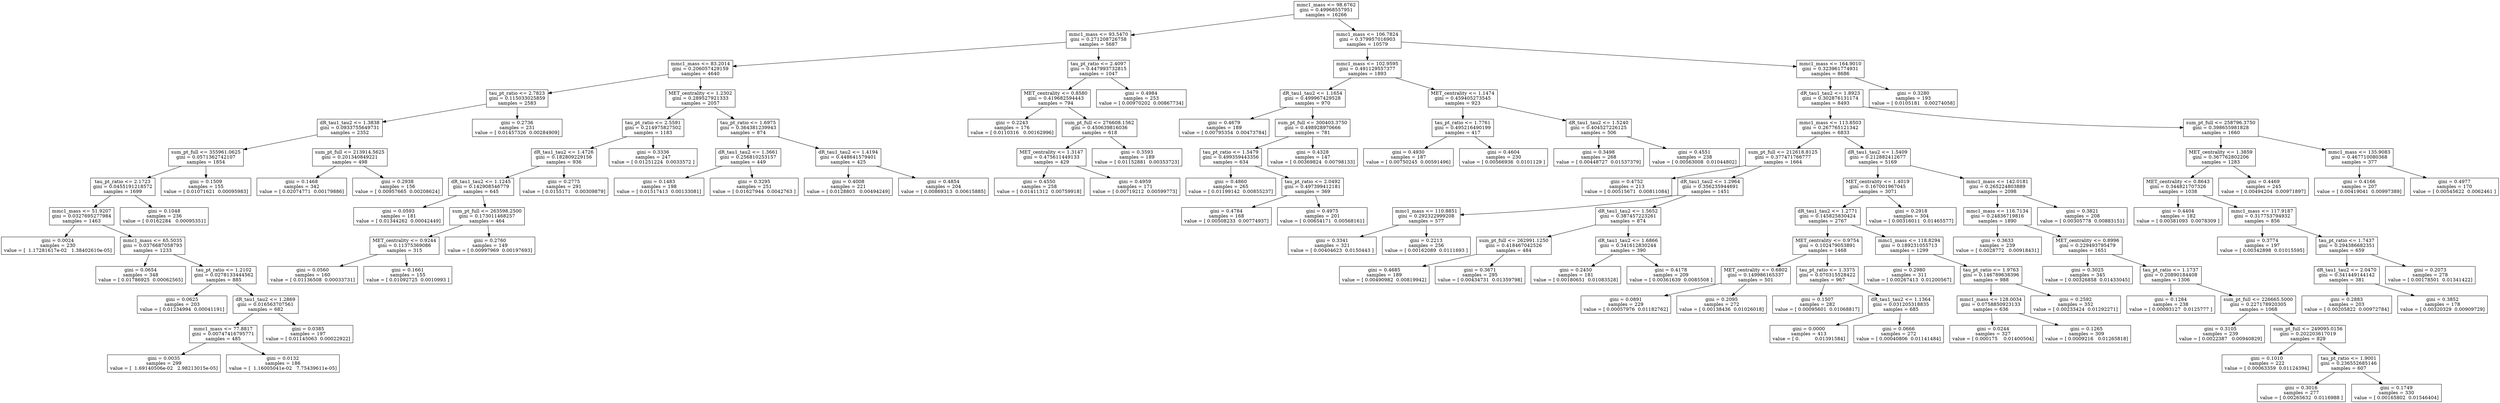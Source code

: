 digraph Tree {
0 [label="mmc1_mass <= 98.6762\ngini = 0.49968557951\nsamples = 16266", shape="box"] ;
1 [label="mmc1_mass <= 93.5470\ngini = 0.271208726758\nsamples = 5687", shape="box"] ;
0 -> 1 ;
2 [label="mmc1_mass <= 83.2014\ngini = 0.206057429159\nsamples = 4640", shape="box"] ;
1 -> 2 ;
3 [label="tau_pt_ratio <= 2.7823\ngini = 0.115033025859\nsamples = 2583", shape="box"] ;
2 -> 3 ;
4 [label="dR_tau1_tau2 <= 1.3838\ngini = 0.0933755649731\nsamples = 2352", shape="box"] ;
3 -> 4 ;
5 [label="sum_pt_full <= 355961.0625\ngini = 0.0571362742107\nsamples = 1854", shape="box"] ;
4 -> 5 ;
6 [label="tau_pt_ratio <= 2.1723\ngini = 0.0455191218572\nsamples = 1699", shape="box"] ;
5 -> 6 ;
7 [label="mmc1_mass <= 51.9207\ngini = 0.0327695277984\nsamples = 1463", shape="box"] ;
6 -> 7 ;
8 [label="gini = 0.0024\nsamples = 230\nvalue = [  1.17281617e-02   1.38402610e-05]", shape="box"] ;
7 -> 8 ;
9 [label="mmc1_mass <= 65.5035\ngini = 0.0376687058793\nsamples = 1233", shape="box"] ;
7 -> 9 ;
10 [label="gini = 0.0654\nsamples = 348\nvalue = [ 0.01786925  0.00062565]", shape="box"] ;
9 -> 10 ;
11 [label="tau_pt_ratio <= 1.2102\ngini = 0.0278133444562\nsamples = 885", shape="box"] ;
9 -> 11 ;
12 [label="gini = 0.0625\nsamples = 203\nvalue = [ 0.01234994  0.00041191]", shape="box"] ;
11 -> 12 ;
13 [label="dR_tau1_tau2 <= 1.2869\ngini = 0.016563707561\nsamples = 682", shape="box"] ;
11 -> 13 ;
14 [label="mmc1_mass <= 77.8817\ngini = 0.00747416795771\nsamples = 485", shape="box"] ;
13 -> 14 ;
15 [label="gini = 0.0035\nsamples = 299\nvalue = [  1.69140506e-02   2.98213015e-05]", shape="box"] ;
14 -> 15 ;
16 [label="gini = 0.0132\nsamples = 186\nvalue = [  1.16005041e-02   7.75439611e-05]", shape="box"] ;
14 -> 16 ;
17 [label="gini = 0.0385\nsamples = 197\nvalue = [ 0.01145063  0.00022922]", shape="box"] ;
13 -> 17 ;
18 [label="gini = 0.1048\nsamples = 236\nvalue = [ 0.0162284   0.00095351]", shape="box"] ;
6 -> 18 ;
19 [label="gini = 0.1509\nsamples = 155\nvalue = [ 0.01071621  0.00095983]", shape="box"] ;
5 -> 19 ;
20 [label="sum_pt_full <= 213914.5625\ngini = 0.201340849221\nsamples = 498", shape="box"] ;
4 -> 20 ;
21 [label="gini = 0.1468\nsamples = 342\nvalue = [ 0.02074771  0.00179886]", shape="box"] ;
20 -> 21 ;
22 [label="gini = 0.2938\nsamples = 156\nvalue = [ 0.00957665  0.00208624]", shape="box"] ;
20 -> 22 ;
23 [label="gini = 0.2736\nsamples = 231\nvalue = [ 0.01457326  0.00284909]", shape="box"] ;
3 -> 23 ;
24 [label="MET_centrality <= 1.2302\ngini = 0.289527921333\nsamples = 2057", shape="box"] ;
2 -> 24 ;
25 [label="tau_pt_ratio <= 2.5591\ngini = 0.214975827502\nsamples = 1183", shape="box"] ;
24 -> 25 ;
26 [label="dR_tau1_tau2 <= 1.4726\ngini = 0.182809229156\nsamples = 936", shape="box"] ;
25 -> 26 ;
27 [label="dR_tau1_tau2 <= 1.1245\ngini = 0.142908546779\nsamples = 645", shape="box"] ;
26 -> 27 ;
28 [label="gini = 0.0593\nsamples = 181\nvalue = [ 0.01344262  0.00042449]", shape="box"] ;
27 -> 28 ;
29 [label="sum_pt_full <= 263598.2500\ngini = 0.173011468257\nsamples = 464", shape="box"] ;
27 -> 29 ;
30 [label="MET_centrality <= 0.9244\ngini = 0.11375369086\nsamples = 315", shape="box"] ;
29 -> 30 ;
31 [label="gini = 0.0560\nsamples = 160\nvalue = [ 0.01136508  0.00033731]", shape="box"] ;
30 -> 31 ;
32 [label="gini = 0.1661\nsamples = 155\nvalue = [ 0.01092725  0.0010993 ]", shape="box"] ;
30 -> 32 ;
33 [label="gini = 0.2760\nsamples = 149\nvalue = [ 0.00997969  0.00197693]", shape="box"] ;
29 -> 33 ;
34 [label="gini = 0.2775\nsamples = 291\nvalue = [ 0.0155171   0.00309879]", shape="box"] ;
26 -> 34 ;
35 [label="gini = 0.3336\nsamples = 247\nvalue = [ 0.01251224  0.0033572 ]", shape="box"] ;
25 -> 35 ;
36 [label="tau_pt_ratio <= 1.6975\ngini = 0.364381239943\nsamples = 874", shape="box"] ;
24 -> 36 ;
37 [label="dR_tau1_tau2 <= 1.3661\ngini = 0.256810253157\nsamples = 449", shape="box"] ;
36 -> 37 ;
38 [label="gini = 0.1483\nsamples = 198\nvalue = [ 0.01517413  0.00133081]", shape="box"] ;
37 -> 38 ;
39 [label="gini = 0.3295\nsamples = 251\nvalue = [ 0.01627944  0.0042763 ]", shape="box"] ;
37 -> 39 ;
40 [label="dR_tau1_tau2 <= 1.4194\ngini = 0.448641579401\nsamples = 425", shape="box"] ;
36 -> 40 ;
41 [label="gini = 0.4008\nsamples = 221\nvalue = [ 0.0128803   0.00494249]", shape="box"] ;
40 -> 41 ;
42 [label="gini = 0.4854\nsamples = 204\nvalue = [ 0.00869313  0.00615885]", shape="box"] ;
40 -> 42 ;
43 [label="tau_pt_ratio <= 2.4097\ngini = 0.447993732815\nsamples = 1047", shape="box"] ;
1 -> 43 ;
44 [label="MET_centrality <= 0.8580\ngini = 0.419682594443\nsamples = 794", shape="box"] ;
43 -> 44 ;
45 [label="gini = 0.2243\nsamples = 176\nvalue = [ 0.0110316   0.00162996]", shape="box"] ;
44 -> 45 ;
46 [label="sum_pt_full <= 276608.1562\ngini = 0.450639816036\nsamples = 618", shape="box"] ;
44 -> 46 ;
47 [label="MET_centrality <= 1.3147\ngini = 0.475611449133\nsamples = 429", shape="box"] ;
46 -> 47 ;
48 [label="gini = 0.4550\nsamples = 258\nvalue = [ 0.01411312  0.00759918]", shape="box"] ;
47 -> 48 ;
49 [label="gini = 0.4959\nsamples = 171\nvalue = [ 0.00719212  0.00599773]", shape="box"] ;
47 -> 49 ;
50 [label="gini = 0.3593\nsamples = 189\nvalue = [ 0.01152881  0.00353723]", shape="box"] ;
46 -> 50 ;
51 [label="gini = 0.4984\nsamples = 253\nvalue = [ 0.00970202  0.00867734]", shape="box"] ;
43 -> 51 ;
52 [label="mmc1_mass <= 106.7824\ngini = 0.379957016903\nsamples = 10579", shape="box"] ;
0 -> 52 ;
53 [label="mmc1_mass <= 102.9595\ngini = 0.491129557377\nsamples = 1893", shape="box"] ;
52 -> 53 ;
54 [label="dR_tau1_tau2 <= 1.1654\ngini = 0.499967429528\nsamples = 970", shape="box"] ;
53 -> 54 ;
55 [label="gini = 0.4679\nsamples = 189\nvalue = [ 0.00795354  0.00473784]", shape="box"] ;
54 -> 55 ;
56 [label="sum_pt_full <= 300403.3750\ngini = 0.498928970666\nsamples = 781", shape="box"] ;
54 -> 56 ;
57 [label="tau_pt_ratio <= 1.5479\ngini = 0.499359443356\nsamples = 634", shape="box"] ;
56 -> 57 ;
58 [label="gini = 0.4860\nsamples = 265\nvalue = [ 0.01199142  0.00855237]", shape="box"] ;
57 -> 58 ;
59 [label="tau_pt_ratio <= 2.0492\ngini = 0.497399412181\nsamples = 369", shape="box"] ;
57 -> 59 ;
60 [label="gini = 0.4784\nsamples = 168\nvalue = [ 0.00508233  0.00774937]", shape="box"] ;
59 -> 60 ;
61 [label="gini = 0.4975\nsamples = 201\nvalue = [ 0.00654171  0.00568161]", shape="box"] ;
59 -> 61 ;
62 [label="gini = 0.4328\nsamples = 147\nvalue = [ 0.00369824  0.00798133]", shape="box"] ;
56 -> 62 ;
63 [label="MET_centrality <= 1.1474\ngini = 0.459405273545\nsamples = 923", shape="box"] ;
53 -> 63 ;
64 [label="tau_pt_ratio <= 1.7761\ngini = 0.495216490199\nsamples = 417", shape="box"] ;
63 -> 64 ;
65 [label="gini = 0.4930\nsamples = 187\nvalue = [ 0.00750245  0.00591496]", shape="box"] ;
64 -> 65 ;
66 [label="gini = 0.4604\nsamples = 230\nvalue = [ 0.00566936  0.0101129 ]", shape="box"] ;
64 -> 66 ;
67 [label="dR_tau1_tau2 <= 1.5240\ngini = 0.404527226125\nsamples = 506", shape="box"] ;
63 -> 67 ;
68 [label="gini = 0.3498\nsamples = 268\nvalue = [ 0.00448727  0.01537379]", shape="box"] ;
67 -> 68 ;
69 [label="gini = 0.4551\nsamples = 238\nvalue = [ 0.00563008  0.01044802]", shape="box"] ;
67 -> 69 ;
70 [label="mmc1_mass <= 164.9010\ngini = 0.323961774931\nsamples = 8686", shape="box"] ;
52 -> 70 ;
71 [label="dR_tau1_tau2 <= 1.8923\ngini = 0.302876131174\nsamples = 8493", shape="box"] ;
70 -> 71 ;
72 [label="mmc1_mass <= 113.8503\ngini = 0.267765121342\nsamples = 6833", shape="box"] ;
71 -> 72 ;
73 [label="sum_pt_full <= 212618.8125\ngini = 0.377471766777\nsamples = 1664", shape="box"] ;
72 -> 73 ;
74 [label="gini = 0.4752\nsamples = 213\nvalue = [ 0.00515671  0.00811084]", shape="box"] ;
73 -> 74 ;
75 [label="dR_tau1_tau2 <= 1.2964\ngini = 0.356235944691\nsamples = 1451", shape="box"] ;
73 -> 75 ;
76 [label="mmc1_mass <= 110.8851\ngini = 0.292322999208\nsamples = 577", shape="box"] ;
75 -> 76 ;
77 [label="gini = 0.3341\nsamples = 321\nvalue = [ 0.00404623  0.0150443 ]", shape="box"] ;
76 -> 77 ;
78 [label="gini = 0.2213\nsamples = 256\nvalue = [ 0.00162089  0.0111693 ]", shape="box"] ;
76 -> 78 ;
79 [label="dR_tau1_tau2 <= 1.5652\ngini = 0.387457223261\nsamples = 874", shape="box"] ;
75 -> 79 ;
80 [label="sum_pt_full <= 262991.1250\ngini = 0.418467042526\nsamples = 484", shape="box"] ;
79 -> 80 ;
81 [label="gini = 0.4685\nsamples = 189\nvalue = [ 0.00490982  0.00819942]", shape="box"] ;
80 -> 81 ;
82 [label="gini = 0.3671\nsamples = 295\nvalue = [ 0.00434731  0.01359798]", shape="box"] ;
80 -> 82 ;
83 [label="dR_tau1_tau2 <= 1.6866\ngini = 0.341612830244\nsamples = 390", shape="box"] ;
79 -> 83 ;
84 [label="gini = 0.2450\nsamples = 181\nvalue = [ 0.00180651  0.01083528]", shape="box"] ;
83 -> 84 ;
85 [label="gini = 0.4178\nsamples = 209\nvalue = [ 0.00361639  0.0085508 ]", shape="box"] ;
83 -> 85 ;
86 [label="dR_tau1_tau2 <= 1.5409\ngini = 0.212882412677\nsamples = 5169", shape="box"] ;
72 -> 86 ;
87 [label="MET_centrality <= 1.4019\ngini = 0.167001967045\nsamples = 3071", shape="box"] ;
86 -> 87 ;
88 [label="dR_tau1_tau2 <= 1.2771\ngini = 0.145825830424\nsamples = 2767", shape="box"] ;
87 -> 88 ;
89 [label="MET_centrality <= 0.9754\ngini = 0.102479053891\nsamples = 1468", shape="box"] ;
88 -> 89 ;
90 [label="MET_centrality <= 0.6802\ngini = 0.149986165337\nsamples = 501", shape="box"] ;
89 -> 90 ;
91 [label="gini = 0.0891\nsamples = 229\nvalue = [ 0.00057976  0.01182762]", shape="box"] ;
90 -> 91 ;
92 [label="gini = 0.2095\nsamples = 272\nvalue = [ 0.00138436  0.01026018]", shape="box"] ;
90 -> 92 ;
93 [label="tau_pt_ratio <= 1.3375\ngini = 0.070315528422\nsamples = 967", shape="box"] ;
89 -> 93 ;
94 [label="gini = 0.1507\nsamples = 282\nvalue = [ 0.00095601  0.01068817]", shape="box"] ;
93 -> 94 ;
95 [label="dR_tau1_tau2 <= 1.1364\ngini = 0.031205318835\nsamples = 685", shape="box"] ;
93 -> 95 ;
96 [label="gini = 0.0000\nsamples = 413\nvalue = [ 0.          0.01391584]", shape="box"] ;
95 -> 96 ;
97 [label="gini = 0.0666\nsamples = 272\nvalue = [ 0.00040806  0.01141484]", shape="box"] ;
95 -> 97 ;
98 [label="mmc1_mass <= 118.8294\ngini = 0.189231055713\nsamples = 1299", shape="box"] ;
88 -> 98 ;
99 [label="gini = 0.2980\nsamples = 311\nvalue = [ 0.00267413  0.01200567]", shape="box"] ;
98 -> 99 ;
100 [label="tau_pt_ratio <= 1.9763\ngini = 0.146789638396\nsamples = 988", shape="box"] ;
98 -> 100 ;
101 [label="mmc1_mass <= 128.0034\ngini = 0.0758850923133\nsamples = 636", shape="box"] ;
100 -> 101 ;
102 [label="gini = 0.0244\nsamples = 327\nvalue = [ 0.000175    0.01400504]", shape="box"] ;
101 -> 102 ;
103 [label="gini = 0.1265\nsamples = 309\nvalue = [ 0.0009216   0.01265818]", shape="box"] ;
101 -> 103 ;
104 [label="gini = 0.2592\nsamples = 352\nvalue = [ 0.00233424  0.01292271]", shape="box"] ;
100 -> 104 ;
105 [label="gini = 0.2918\nsamples = 304\nvalue = [ 0.00316011  0.01465577]", shape="box"] ;
87 -> 105 ;
106 [label="mmc1_mass <= 142.0181\ngini = 0.265224803889\nsamples = 2098", shape="box"] ;
86 -> 106 ;
107 [label="mmc1_mass <= 116.7134\ngini = 0.24836719816\nsamples = 1890", shape="box"] ;
106 -> 107 ;
108 [label="gini = 0.3633\nsamples = 239\nvalue = [ 0.0028772   0.00918431]", shape="box"] ;
107 -> 108 ;
109 [label="MET_centrality <= 0.8996\ngini = 0.229493795479\nsamples = 1651", shape="box"] ;
107 -> 109 ;
110 [label="gini = 0.3025\nsamples = 345\nvalue = [ 0.00326858  0.01433045]", shape="box"] ;
109 -> 110 ;
111 [label="tau_pt_ratio <= 1.1737\ngini = 0.20890184408\nsamples = 1306", shape="box"] ;
109 -> 111 ;
112 [label="gini = 0.1284\nsamples = 238\nvalue = [ 0.00093127  0.0125777 ]", shape="box"] ;
111 -> 112 ;
113 [label="sum_pt_full <= 226665.5000\ngini = 0.227178920305\nsamples = 1068", shape="box"] ;
111 -> 113 ;
114 [label="gini = 0.3105\nsamples = 239\nvalue = [ 0.0022387   0.00940829]", shape="box"] ;
113 -> 114 ;
115 [label="sum_pt_full <= 249095.0156\ngini = 0.202203617019\nsamples = 829", shape="box"] ;
113 -> 115 ;
116 [label="gini = 0.1010\nsamples = 222\nvalue = [ 0.00063359  0.01124394]", shape="box"] ;
115 -> 116 ;
117 [label="tau_pt_ratio <= 1.9001\ngini = 0.236552685146\nsamples = 607", shape="box"] ;
115 -> 117 ;
118 [label="gini = 0.3016\nsamples = 277\nvalue = [ 0.00265632  0.0116988 ]", shape="box"] ;
117 -> 118 ;
119 [label="gini = 0.1749\nsamples = 330\nvalue = [ 0.00165802  0.01546404]", shape="box"] ;
117 -> 119 ;
120 [label="gini = 0.3821\nsamples = 208\nvalue = [ 0.00305778  0.00883151]", shape="box"] ;
106 -> 120 ;
121 [label="sum_pt_full <= 258796.3750\ngini = 0.398655981828\nsamples = 1660", shape="box"] ;
71 -> 121 ;
122 [label="MET_centrality <= 1.3859\ngini = 0.367762802206\nsamples = 1283", shape="box"] ;
121 -> 122 ;
123 [label="MET_centrality <= 0.8643\ngini = 0.344821707326\nsamples = 1038", shape="box"] ;
122 -> 123 ;
124 [label="gini = 0.4404\nsamples = 182\nvalue = [ 0.00381093  0.0078309 ]", shape="box"] ;
123 -> 124 ;
125 [label="mmc1_mass <= 117.9187\ngini = 0.317753794932\nsamples = 856", shape="box"] ;
123 -> 125 ;
126 [label="gini = 0.3774\nsamples = 197\nvalue = [ 0.00342898  0.01015595]", shape="box"] ;
125 -> 126 ;
127 [label="tau_pt_ratio <= 1.7437\ngini = 0.294386682351\nsamples = 659", shape="box"] ;
125 -> 127 ;
128 [label="dR_tau1_tau2 <= 2.0470\ngini = 0.341449144142\nsamples = 381", shape="box"] ;
127 -> 128 ;
129 [label="gini = 0.2883\nsamples = 203\nvalue = [ 0.00205822  0.00972784]", shape="box"] ;
128 -> 129 ;
130 [label="gini = 0.3852\nsamples = 178\nvalue = [ 0.00320329  0.00909729]", shape="box"] ;
128 -> 130 ;
131 [label="gini = 0.2073\nsamples = 278\nvalue = [ 0.00178501  0.01341422]", shape="box"] ;
127 -> 131 ;
132 [label="gini = 0.4469\nsamples = 245\nvalue = [ 0.00494204  0.00971897]", shape="box"] ;
122 -> 132 ;
133 [label="mmc1_mass <= 135.9083\ngini = 0.467710080368\nsamples = 377", shape="box"] ;
121 -> 133 ;
134 [label="gini = 0.4166\nsamples = 207\nvalue = [ 0.00419041  0.00997389]", shape="box"] ;
133 -> 134 ;
135 [label="gini = 0.4977\nsamples = 170\nvalue = [ 0.00545622  0.0062461 ]", shape="box"] ;
133 -> 135 ;
136 [label="gini = 0.3280\nsamples = 193\nvalue = [ 0.0105181   0.00274058]", shape="box"] ;
70 -> 136 ;
}